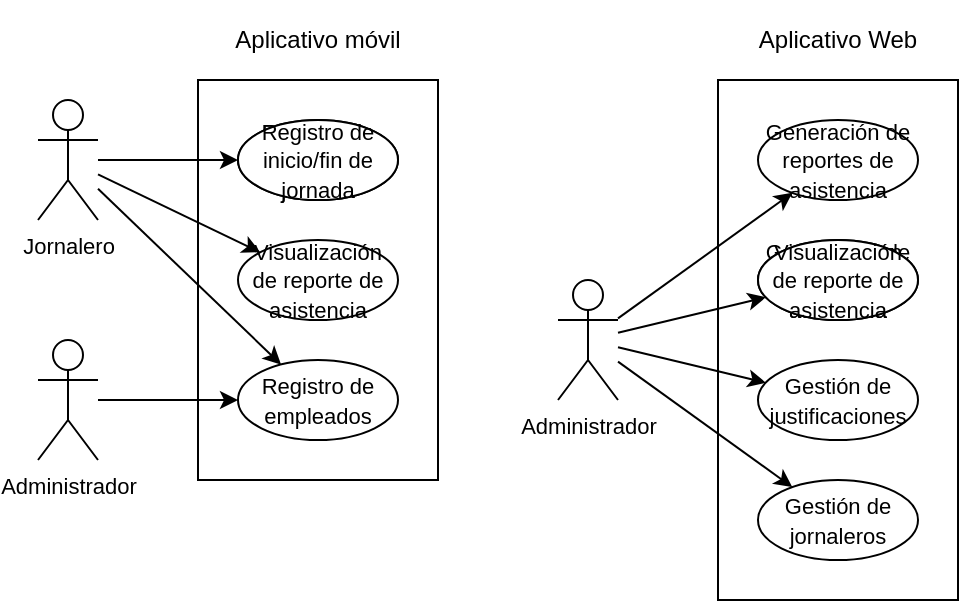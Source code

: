 <mxfile version="17.2.4" type="device" pages="6"><diagram id="WHLjZNbLm4iYx63lj-KD" name="Casos de uso"><mxGraphModel dx="508" dy="468" grid="1" gridSize="10" guides="1" tooltips="1" connect="1" arrows="1" fold="1" page="1" pageScale="1" pageWidth="827" pageHeight="1169" math="0" shadow="0"><root><mxCell id="0"/><mxCell id="1" parent="0"/><mxCell id="opA2BKxNUCR5uBgrpxJ--2" value="" style="rounded=0;whiteSpace=wrap;html=1;" vertex="1" parent="1"><mxGeometry x="120" y="80" width="120" height="200" as="geometry"/></mxCell><mxCell id="opA2BKxNUCR5uBgrpxJ--4" value="&lt;font style=&quot;line-height: 1 ; font-size: 11px&quot;&gt;Registro de inicio y fin de jornada&lt;/font&gt;" style="ellipse;whiteSpace=wrap;html=1;" vertex="1" parent="1"><mxGeometry x="140" y="100" width="80" height="40" as="geometry"/></mxCell><mxCell id="opA2BKxNUCR5uBgrpxJ--5" value="Aplicativo móvil" style="text;html=1;strokeColor=none;fillColor=none;align=center;verticalAlign=middle;whiteSpace=wrap;rounded=0;" vertex="1" parent="1"><mxGeometry x="120" y="40" width="120" height="40" as="geometry"/></mxCell><mxCell id="opA2BKxNUCR5uBgrpxJ--7" value="&lt;font style=&quot;line-height: 1 ; font-size: 11px&quot;&gt;Visualización de reporte de asistencia&lt;/font&gt;" style="ellipse;whiteSpace=wrap;html=1;" vertex="1" parent="1"><mxGeometry x="140" y="160" width="80" height="40" as="geometry"/></mxCell><mxCell id="opA2BKxNUCR5uBgrpxJ--10" style="edgeStyle=none;rounded=0;orthogonalLoop=1;jettySize=auto;html=1;fontSize=11;" edge="1" parent="1" source="opA2BKxNUCR5uBgrpxJ--9" target="opA2BKxNUCR5uBgrpxJ--4"><mxGeometry relative="1" as="geometry"/></mxCell><mxCell id="opA2BKxNUCR5uBgrpxJ--12" style="edgeStyle=none;rounded=0;orthogonalLoop=1;jettySize=auto;html=1;fontSize=11;" edge="1" parent="1" source="opA2BKxNUCR5uBgrpxJ--9" target="opA2BKxNUCR5uBgrpxJ--7"><mxGeometry relative="1" as="geometry"/></mxCell><mxCell id="opA2BKxNUCR5uBgrpxJ--32" style="edgeStyle=none;rounded=0;orthogonalLoop=1;jettySize=auto;html=1;fontSize=11;" edge="1" parent="1" source="opA2BKxNUCR5uBgrpxJ--9" target="opA2BKxNUCR5uBgrpxJ--26"><mxGeometry relative="1" as="geometry"/></mxCell><mxCell id="opA2BKxNUCR5uBgrpxJ--9" value="Jornalero" style="shape=umlActor;verticalLabelPosition=bottom;verticalAlign=top;html=1;outlineConnect=0;fontSize=11;" vertex="1" parent="1"><mxGeometry x="40" y="90" width="30" height="60" as="geometry"/></mxCell><mxCell id="opA2BKxNUCR5uBgrpxJ--13" value="" style="rounded=0;whiteSpace=wrap;html=1;" vertex="1" parent="1"><mxGeometry x="380" y="80" width="120" height="260" as="geometry"/></mxCell><mxCell id="opA2BKxNUCR5uBgrpxJ--22" value="&lt;span style=&quot;font-size: 11px&quot;&gt;Gestión de justificaciones&lt;/span&gt;" style="ellipse;whiteSpace=wrap;html=1;" vertex="1" parent="opA2BKxNUCR5uBgrpxJ--13"><mxGeometry x="20" y="140" width="80" height="40" as="geometry"/></mxCell><mxCell id="opA2BKxNUCR5uBgrpxJ--15" value="Aplicativo Web" style="text;html=1;strokeColor=none;fillColor=none;align=center;verticalAlign=middle;whiteSpace=wrap;rounded=0;" vertex="1" parent="1"><mxGeometry x="380" y="40" width="120" height="40" as="geometry"/></mxCell><mxCell id="opA2BKxNUCR5uBgrpxJ--16" value="&lt;font style=&quot;line-height: 1 ; font-size: 11px&quot;&gt;Generación de reportes de asistencia&lt;/font&gt;" style="ellipse;whiteSpace=wrap;html=1;" vertex="1" parent="1"><mxGeometry x="400" y="160" width="80" height="40" as="geometry"/></mxCell><mxCell id="opA2BKxNUCR5uBgrpxJ--19" style="edgeStyle=none;rounded=0;orthogonalLoop=1;jettySize=auto;html=1;fontSize=11;" edge="1" source="opA2BKxNUCR5uBgrpxJ--21" target="opA2BKxNUCR5uBgrpxJ--16" parent="1"><mxGeometry relative="1" as="geometry"/></mxCell><mxCell id="opA2BKxNUCR5uBgrpxJ--24" style="edgeStyle=none;rounded=0;orthogonalLoop=1;jettySize=auto;html=1;fontSize=11;" edge="1" parent="1" source="opA2BKxNUCR5uBgrpxJ--21" target="opA2BKxNUCR5uBgrpxJ--22"><mxGeometry relative="1" as="geometry"/></mxCell><mxCell id="opA2BKxNUCR5uBgrpxJ--25" style="edgeStyle=none;rounded=0;orthogonalLoop=1;jettySize=auto;html=1;fontSize=11;" edge="1" parent="1" source="opA2BKxNUCR5uBgrpxJ--21" target="opA2BKxNUCR5uBgrpxJ--23"><mxGeometry relative="1" as="geometry"/></mxCell><mxCell id="-C8NBJwE9mqTgDfZS2Ve-1" style="edgeStyle=none;rounded=0;orthogonalLoop=1;jettySize=auto;html=1;fontSize=11;" edge="1" parent="1" source="opA2BKxNUCR5uBgrpxJ--21" target="F_LQkum5hvmCMlTkG4Ts-8"><mxGeometry relative="1" as="geometry"><mxPoint x="360" y="140" as="targetPoint"/></mxGeometry></mxCell><mxCell id="opA2BKxNUCR5uBgrpxJ--21" value="Administrador" style="shape=umlActor;verticalLabelPosition=bottom;verticalAlign=top;html=1;outlineConnect=0;fontSize=11;" vertex="1" parent="1"><mxGeometry x="300" y="180" width="30" height="60" as="geometry"/></mxCell><mxCell id="opA2BKxNUCR5uBgrpxJ--23" value="&lt;font style=&quot;line-height: 1 ; font-size: 11px&quot;&gt;Gestión de jornaleros&lt;/font&gt;" style="ellipse;whiteSpace=wrap;html=1;" vertex="1" parent="1"><mxGeometry x="400" y="280" width="80" height="40" as="geometry"/></mxCell><mxCell id="opA2BKxNUCR5uBgrpxJ--26" value="&lt;font style=&quot;line-height: 1 ; font-size: 11px&quot;&gt;Registro de empleados&lt;/font&gt;" style="ellipse;whiteSpace=wrap;html=1;" vertex="1" parent="1"><mxGeometry x="140" y="220" width="80" height="40" as="geometry"/></mxCell><mxCell id="opA2BKxNUCR5uBgrpxJ--31" style="edgeStyle=none;rounded=0;orthogonalLoop=1;jettySize=auto;html=1;fontSize=11;" edge="1" parent="1" source="opA2BKxNUCR5uBgrpxJ--30" target="opA2BKxNUCR5uBgrpxJ--26"><mxGeometry relative="1" as="geometry"/></mxCell><mxCell id="opA2BKxNUCR5uBgrpxJ--30" value="Administrador" style="shape=umlActor;verticalLabelPosition=bottom;verticalAlign=top;html=1;outlineConnect=0;fontSize=11;" vertex="1" parent="1"><mxGeometry x="40" y="210" width="30" height="60" as="geometry"/></mxCell><mxCell id="F_LQkum5hvmCMlTkG4Ts-5" value="&lt;font style=&quot;line-height: 1 ; font-size: 11px&quot;&gt;Registro de inicio/fin de jornada&lt;/font&gt;" style="ellipse;whiteSpace=wrap;html=1;" vertex="1" parent="1"><mxGeometry x="140" y="100" width="80" height="40" as="geometry"/></mxCell><mxCell id="F_LQkum5hvmCMlTkG4Ts-8" value="&lt;font style=&quot;line-height: 1 ; font-size: 11px&quot;&gt;Generación de reportes de asistencia&lt;/font&gt;" style="ellipse;whiteSpace=wrap;html=1;" vertex="1" parent="1"><mxGeometry x="400" y="100" width="80" height="40" as="geometry"/></mxCell><mxCell id="F_LQkum5hvmCMlTkG4Ts-9" value="&lt;font style=&quot;line-height: 1 ; font-size: 11px&quot;&gt;Visualización de reporte de asistencia&lt;/font&gt;" style="ellipse;whiteSpace=wrap;html=1;" vertex="1" parent="1"><mxGeometry x="400" y="160" width="80" height="40" as="geometry"/></mxCell></root></mxGraphModel></diagram><diagram id="DPN47W2CpMUBhZFiWrRp" name="DFD Nivel 0"><mxGraphModel dx="363" dy="387" grid="1" gridSize="10" guides="1" tooltips="1" connect="1" arrows="1" fold="1" page="1" pageScale="1" pageWidth="827" pageHeight="1169" math="0" shadow="0"><root><mxCell id="0"/><mxCell id="1" parent="0"/><mxCell id="k6AOkCOKHC43vCUZdvNo-2" value="Visualización reporte asistencia" style="edgeStyle=none;rounded=0;orthogonalLoop=1;jettySize=auto;html=1;exitX=1;exitY=1;exitDx=0;exitDy=0;entryX=0.046;entryY=0.987;entryDx=0;entryDy=0;entryPerimeter=0;fontSize=11;startArrow=none;startFill=0;endArrow=classic;endFill=1;" edge="1" parent="1" source="Q0nlISiyaVazA7apES3B-2" target="Q0nlISiyaVazA7apES3B-7"><mxGeometry x="-0.077" y="-11" relative="1" as="geometry"><mxPoint as="offset"/></mxGeometry></mxCell><mxCell id="Q0nlISiyaVazA7apES3B-2" value="Sistema de control de asistencia" style="ellipse;whiteSpace=wrap;html=1;aspect=fixed;fontSize=11;" vertex="1" parent="1"><mxGeometry x="300" y="170" width="80" height="80" as="geometry"/></mxCell><mxCell id="Q0nlISiyaVazA7apES3B-8" value="- Registro empleado&lt;br&gt;- Registro inicio/fin jornada" style="edgeStyle=none;rounded=0;orthogonalLoop=1;jettySize=auto;html=1;exitX=1;exitY=0;exitDx=0;exitDy=0;entryX=0;entryY=0;entryDx=0;entryDy=0;fontSize=11;startArrow=none;startFill=0;endArrow=classic;endFill=1;" edge="1" parent="1" source="Q0nlISiyaVazA7apES3B-6" target="Q0nlISiyaVazA7apES3B-2"><mxGeometry x="-0.093" y="21" relative="1" as="geometry"><mxPoint as="offset"/></mxGeometry></mxCell><mxCell id="c5SZCVQytjzo-BHOWkZQ-1" value="&lt;span&gt;Visualización reporte asistencia&lt;/span&gt;" style="edgeStyle=none;rounded=0;orthogonalLoop=1;jettySize=auto;html=1;exitX=0;exitY=1;exitDx=0;exitDy=0;entryX=1;entryY=1;entryDx=0;entryDy=0;fontSize=11;startArrow=none;startFill=0;endArrow=classic;endFill=1;" edge="1" parent="1" source="Q0nlISiyaVazA7apES3B-2" target="Q0nlISiyaVazA7apES3B-6"><mxGeometry x="-0.047" y="11" relative="1" as="geometry"><mxPoint as="offset"/></mxGeometry></mxCell><mxCell id="Q0nlISiyaVazA7apES3B-6" value="Jornalero" style="rounded=1;whiteSpace=wrap;html=1;fontSize=11;" vertex="1" parent="1"><mxGeometry x="20" y="180" width="120" height="60" as="geometry"/></mxCell><mxCell id="k6AOkCOKHC43vCUZdvNo-1" value="- Regiistri de jornalero&lt;br&gt;- Gestión de jornaleros&lt;br&gt;- Gestión de justificaciones" style="edgeStyle=none;rounded=0;orthogonalLoop=1;jettySize=auto;html=1;exitX=0;exitY=0;exitDx=0;exitDy=0;entryX=1;entryY=0;entryDx=0;entryDy=0;fontSize=11;startArrow=none;startFill=0;endArrow=classic;endFill=1;" edge="1" parent="1" source="Q0nlISiyaVazA7apES3B-7" target="Q0nlISiyaVazA7apES3B-2"><mxGeometry x="-0.071" y="-21" relative="1" as="geometry"><mxPoint as="offset"/></mxGeometry></mxCell><mxCell id="Q0nlISiyaVazA7apES3B-7" value="Agricultor" style="rounded=1;whiteSpace=wrap;html=1;fontSize=11;" vertex="1" parent="1"><mxGeometry x="540" y="180" width="120" height="60" as="geometry"/></mxCell></root></mxGraphModel></diagram><diagram id="xMPwQNFFvmvZfmO3JOD3" name="DFD Nivel 1"><mxGraphModel dx="438" dy="468" grid="1" gridSize="10" guides="1" tooltips="1" connect="1" arrows="1" fold="1" page="1" pageScale="1" pageWidth="827" pageHeight="1169" math="0" shadow="0"><root><mxCell id="0"/><mxCell id="1" parent="0"/><mxCell id="HUyIibVQUll3Elc76Zl6-1" value="&lt;font style=&quot;line-height: 1 ; font-size: 11px&quot;&gt;Gestión de justificaciones&lt;/font&gt;" style="ellipse;whiteSpace=wrap;html=1;" vertex="1" parent="1"><mxGeometry x="630" y="320" width="80" height="40" as="geometry"/></mxCell><mxCell id="8bBGzlcFSC6BlDnShLa4-9" value="- Registros&lt;br&gt;- Cambios en&amp;nbsp;datos" style="edgeStyle=none;rounded=0;orthogonalLoop=1;jettySize=auto;html=1;fontSize=11;startArrow=classic;startFill=1;" edge="1" parent="1" source="HUyIibVQUll3Elc76Zl6-2" target="8bBGzlcFSC6BlDnShLa4-20"><mxGeometry relative="1" as="geometry"/></mxCell><mxCell id="8bBGzlcFSC6BlDnShLa4-11" value="- Jornalero&lt;br&gt;- Inicio de jornada&lt;br&gt;- Fin de jornada" style="edgeStyle=none;rounded=0;orthogonalLoop=1;jettySize=auto;html=1;fontSize=11;" edge="1" parent="1" source="HUyIibVQUll3Elc76Zl6-1" target="8bBGzlcFSC6BlDnShLa4-17"><mxGeometry relative="1" as="geometry"/></mxCell><mxCell id="HUyIibVQUll3Elc76Zl6-2" value="&lt;font style=&quot;line-height: 1 ; font-size: 11px&quot;&gt;Gestión de los jornaleros&lt;/font&gt;" style="ellipse;whiteSpace=wrap;html=1;" vertex="1" parent="1"><mxGeometry x="145" y="347" width="80" height="40" as="geometry"/></mxCell><mxCell id="8bBGzlcFSC6BlDnShLa4-8" value="- Reporte general&lt;br&gt;- Reporte de jornalero" style="edgeStyle=none;rounded=0;orthogonalLoop=1;jettySize=auto;html=1;fontSize=11;" edge="1" parent="1" source="HUyIibVQUll3Elc76Zl6-4" target="HUyIibVQUll3Elc76Zl6-11"><mxGeometry relative="1" as="geometry"/></mxCell><mxCell id="Fpp_nje6dUxYa97VI9MI-2" value="Reporte de&lt;br&gt;jornalero" style="edgeStyle=none;rounded=0;orthogonalLoop=1;jettySize=auto;html=1;fontSize=11;startArrow=none;startFill=0;endArrow=classic;endFill=1;" edge="1" parent="1" source="HUyIibVQUll3Elc76Zl6-4" target="HUyIibVQUll3Elc76Zl6-10"><mxGeometry relative="1" as="geometry"><mxPoint x="520.0" y="380" as="targetPoint"/></mxGeometry></mxCell><mxCell id="HUyIibVQUll3Elc76Zl6-4" value="&lt;font style=&quot;line-height: 1 ; font-size: 11px&quot;&gt;Visualización de reporte de asistencia&lt;/font&gt;" style="ellipse;whiteSpace=wrap;html=1;" vertex="1" parent="1"><mxGeometry x="400" y="260" width="80" height="40" as="geometry"/></mxCell><mxCell id="8bBGzlcFSC6BlDnShLa4-3" value="Fecha y hora" style="edgeStyle=none;rounded=0;orthogonalLoop=1;jettySize=auto;html=1;fontSize=11;" edge="1" parent="1" source="HUyIibVQUll3Elc76Zl6-6" target="8bBGzlcFSC6BlDnShLa4-17"><mxGeometry relative="1" as="geometry"/></mxCell><mxCell id="HUyIibVQUll3Elc76Zl6-6" value="&lt;font style=&quot;line-height: 1 ; font-size: 11px&quot;&gt;Registro de inicio/fin de jornada&lt;/font&gt;" style="ellipse;whiteSpace=wrap;html=1;" vertex="1" parent="1"><mxGeometry x="530" y="110" width="80" height="40" as="geometry"/></mxCell><mxCell id="8bBGzlcFSC6BlDnShLa4-4" value="Reporte" style="edgeStyle=none;rounded=0;orthogonalLoop=1;jettySize=auto;html=1;fontSize=11;" edge="1" parent="1" source="HUyIibVQUll3Elc76Zl6-8" target="HUyIibVQUll3Elc76Zl6-4"><mxGeometry relative="1" as="geometry"/></mxCell><mxCell id="HUyIibVQUll3Elc76Zl6-8" value="&lt;font style=&quot;line-height: 1 ; font-size: 11px&quot;&gt;Generación de reportes de asistencia&lt;/font&gt;" style="ellipse;whiteSpace=wrap;html=1;" vertex="1" parent="1"><mxGeometry x="540" y="260" width="80" height="40" as="geometry"/></mxCell><mxCell id="8bBGzlcFSC6BlDnShLa4-5" value="Token de&lt;br&gt;código QR" style="edgeStyle=none;rounded=0;orthogonalLoop=1;jettySize=auto;html=1;fontSize=11;" edge="1" parent="1" source="HUyIibVQUll3Elc76Zl6-10" target="HUyIibVQUll3Elc76Zl6-6"><mxGeometry relative="1" as="geometry"/></mxCell><mxCell id="aQwp8yNbwdjPaTWDiWYZ-2" value="Token de &lt;br&gt;dispositivo" style="edgeStyle=none;rounded=0;orthogonalLoop=1;jettySize=auto;html=1;fontSize=11;startArrow=none;startFill=0;endArrow=classic;endFill=1;" edge="1" parent="1" source="HUyIibVQUll3Elc76Zl6-10" target="aQwp8yNbwdjPaTWDiWYZ-1"><mxGeometry relative="1" as="geometry"/></mxCell><mxCell id="HUyIibVQUll3Elc76Zl6-10" value="Jornalero" style="rounded=1;whiteSpace=wrap;html=1;fontSize=11;" vertex="1" parent="1"><mxGeometry x="330" y="110" width="100" height="40" as="geometry"/></mxCell><mxCell id="8bBGzlcFSC6BlDnShLa4-1" value="Formulario" style="edgeStyle=none;rounded=0;orthogonalLoop=1;jettySize=auto;html=1;fontSize=11;" edge="1" parent="1" source="HUyIibVQUll3Elc76Zl6-11" target="HUyIibVQUll3Elc76Zl6-2"><mxGeometry relative="1" as="geometry"/></mxCell><mxCell id="8bBGzlcFSC6BlDnShLa4-10" value="- Jornalero&lt;br&gt;- Inicio de jornada&lt;br&gt;- Fin de jornada" style="edgeStyle=none;rounded=0;orthogonalLoop=1;jettySize=auto;html=1;fontSize=11;" edge="1" parent="1" source="HUyIibVQUll3Elc76Zl6-11" target="HUyIibVQUll3Elc76Zl6-1"><mxGeometry relative="1" as="geometry"/></mxCell><mxCell id="HUyIibVQUll3Elc76Zl6-11" value="Administrador" style="rounded=1;whiteSpace=wrap;html=1;fontSize=11;" vertex="1" parent="1"><mxGeometry x="330" y="390" width="100" height="50" as="geometry"/></mxCell><mxCell id="Fpp_nje6dUxYa97VI9MI-1" style="edgeStyle=none;rounded=0;orthogonalLoop=1;jettySize=auto;html=1;fontSize=11;startArrow=none;startFill=0;endArrow=classic;endFill=1;" edge="1" parent="1" source="8bBGzlcFSC6BlDnShLa4-17" target="HUyIibVQUll3Elc76Zl6-1"><mxGeometry relative="1" as="geometry"/></mxCell><mxCell id="8bBGzlcFSC6BlDnShLa4-19" value="Registros" style="edgeStyle=none;rounded=0;orthogonalLoop=1;jettySize=auto;html=1;fontSize=11;" edge="1" parent="1" source="8bBGzlcFSC6BlDnShLa4-17" target="HUyIibVQUll3Elc76Zl6-8"><mxGeometry x="0.632" y="-19" relative="1" as="geometry"><mxPoint as="offset"/></mxGeometry></mxCell><mxCell id="8bBGzlcFSC6BlDnShLa4-17" value="&lt;span style=&quot;white-space: pre&quot;&gt;&#9;&lt;/span&gt;&amp;nbsp;Asistencia" style="html=1;dashed=0;whitespace=wrap;shape=mxgraph.dfd.dataStoreID;align=left;spacingLeft=3;points=[[0,0],[0.5,0],[1,0],[0,0.5],[1,0.5],[0,1],[0.5,1],[1,1]];fontSize=11;" vertex="1" parent="1"><mxGeometry x="625" y="200" width="90" height="20" as="geometry"/></mxCell><mxCell id="8bBGzlcFSC6BlDnShLa4-20" value="&lt;span style=&quot;white-space: pre&quot;&gt;&#9;&lt;/span&gt;&amp;nbsp;Jornalero" style="html=1;dashed=0;whitespace=wrap;shape=mxgraph.dfd.dataStoreID;align=left;spacingLeft=3;points=[[0,0],[0.5,0],[1,0],[0,0.5],[1,0.5],[0,1],[0.5,1],[1,1]];fontSize=11;" vertex="1" parent="1"><mxGeometry x="140" y="173" width="90" height="20" as="geometry"/></mxCell><mxCell id="aQwp8yNbwdjPaTWDiWYZ-3" value="- Cédula&lt;br&gt;- Nombre" style="edgeStyle=none;rounded=0;orthogonalLoop=1;jettySize=auto;html=1;fontSize=11;startArrow=none;startFill=0;endArrow=classic;endFill=1;align=center;" edge="1" parent="1" source="aQwp8yNbwdjPaTWDiWYZ-1" target="8bBGzlcFSC6BlDnShLa4-20"><mxGeometry x="0.003" y="-1" relative="1" as="geometry"><mxPoint as="offset"/></mxGeometry></mxCell><mxCell id="aQwp8yNbwdjPaTWDiWYZ-4" value="&lt;div style=&quot;&quot;&gt;&lt;/div&gt;&lt;div style=&quot;&quot;&gt;- Cédula&lt;/div&gt;&lt;div style=&quot;&quot;&gt;- Nombre&lt;/div&gt;" style="edgeStyle=none;rounded=0;orthogonalLoop=1;jettySize=auto;html=1;fontSize=11;startArrow=none;startFill=0;endArrow=classic;endFill=1;align=center;" edge="1" parent="1" source="HUyIibVQUll3Elc76Zl6-11" target="aQwp8yNbwdjPaTWDiWYZ-1"><mxGeometry x="0.066" y="7" relative="1" as="geometry"><mxPoint as="offset"/></mxGeometry></mxCell><mxCell id="aQwp8yNbwdjPaTWDiWYZ-1" value="&lt;font style=&quot;line-height: 1 ; font-size: 11px&quot;&gt;Registro de jornalero&lt;/font&gt;" style="ellipse;whiteSpace=wrap;html=1;" vertex="1" parent="1"><mxGeometry x="260" y="260" width="80" height="40" as="geometry"/></mxCell></root></mxGraphModel></diagram><diagram id="uAK7jYJQVFvn_FbUAv5A" name="ERD"><mxGraphModel dx="526" dy="561" grid="1" gridSize="10" guides="1" tooltips="1" connect="1" arrows="1" fold="1" page="1" pageScale="1" pageWidth="827" pageHeight="1169" math="0" shadow="0"><root><mxCell id="0"/><mxCell id="1" parent="0"/><mxCell id="keY-XyWQhOyn3NzyZn6j-1" value="Jornalero" style="swimlane;fontStyle=0;childLayout=stackLayout;horizontal=1;startSize=20;horizontalStack=0;resizeParent=1;resizeParentMax=0;resizeLast=0;collapsible=1;marginBottom=0;fontSize=11;" vertex="1" parent="1"><mxGeometry x="120" y="80" width="80" height="80" as="geometry"/></mxCell><mxCell id="keY-XyWQhOyn3NzyZn6j-2" value="id" style="text;strokeColor=none;fillColor=none;align=left;verticalAlign=middle;spacingLeft=4;spacingRight=4;overflow=hidden;points=[[0,0.5],[1,0.5]];portConstraint=eastwest;rotatable=0;fontSize=11;" vertex="1" parent="keY-XyWQhOyn3NzyZn6j-1"><mxGeometry y="20" width="80" height="20" as="geometry"/></mxCell><mxCell id="keY-XyWQhOyn3NzyZn6j-3" value="nombre" style="text;strokeColor=none;fillColor=none;align=left;verticalAlign=middle;spacingLeft=4;spacingRight=4;overflow=hidden;points=[[0,0.5],[1,0.5]];portConstraint=eastwest;rotatable=0;fontSize=11;" vertex="1" parent="keY-XyWQhOyn3NzyZn6j-1"><mxGeometry y="40" width="80" height="20" as="geometry"/></mxCell><mxCell id="keY-XyWQhOyn3NzyZn6j-4" value="token_celular" style="text;strokeColor=none;fillColor=none;align=left;verticalAlign=middle;spacingLeft=4;spacingRight=4;overflow=hidden;points=[[0,0.5],[1,0.5]];portConstraint=eastwest;rotatable=0;fontSize=11;" vertex="1" parent="keY-XyWQhOyn3NzyZn6j-1"><mxGeometry y="60" width="80" height="20" as="geometry"/></mxCell><mxCell id="ilUUixbzKZg2KN8N4Utl-1" value="Asistencia" style="swimlane;fontStyle=0;childLayout=stackLayout;horizontal=1;startSize=20;horizontalStack=0;resizeParent=1;resizeParentMax=0;resizeLast=0;collapsible=1;marginBottom=0;fontSize=11;" vertex="1" parent="1"><mxGeometry x="240" y="80" width="80" height="120" as="geometry"/></mxCell><mxCell id="ilUUixbzKZg2KN8N4Utl-2" value="id" style="text;strokeColor=none;fillColor=none;align=left;verticalAlign=middle;spacingLeft=4;spacingRight=4;overflow=hidden;points=[[0,0.5],[1,0.5]];portConstraint=eastwest;rotatable=0;fontSize=11;" vertex="1" parent="ilUUixbzKZg2KN8N4Utl-1"><mxGeometry y="20" width="80" height="20" as="geometry"/></mxCell><mxCell id="ilUUixbzKZg2KN8N4Utl-3" value="empleado_id" style="text;strokeColor=none;fillColor=none;align=left;verticalAlign=middle;spacingLeft=4;spacingRight=4;overflow=hidden;points=[[0,0.5],[1,0.5]];portConstraint=eastwest;rotatable=0;fontSize=11;" vertex="1" parent="ilUUixbzKZg2KN8N4Utl-1"><mxGeometry y="40" width="80" height="20" as="geometry"/></mxCell><mxCell id="ilUUixbzKZg2KN8N4Utl-4" value="codigo_qr_id" style="text;strokeColor=none;fillColor=none;align=left;verticalAlign=middle;spacingLeft=4;spacingRight=4;overflow=hidden;points=[[0,0.5],[1,0.5]];portConstraint=eastwest;rotatable=0;fontSize=11;" vertex="1" parent="ilUUixbzKZg2KN8N4Utl-1"><mxGeometry y="60" width="80" height="20" as="geometry"/></mxCell><mxCell id="ilUUixbzKZg2KN8N4Utl-5" value="fecha_hora" style="text;strokeColor=none;fillColor=none;align=left;verticalAlign=middle;spacingLeft=4;spacingRight=4;overflow=hidden;points=[[0,0.5],[1,0.5]];portConstraint=eastwest;rotatable=0;fontSize=11;" vertex="1" parent="ilUUixbzKZg2KN8N4Utl-1"><mxGeometry y="80" width="80" height="20" as="geometry"/></mxCell><mxCell id="ilUUixbzKZg2KN8N4Utl-13" value="observacion" style="text;strokeColor=none;fillColor=none;align=left;verticalAlign=middle;spacingLeft=4;spacingRight=4;overflow=hidden;points=[[0,0.5],[1,0.5]];portConstraint=eastwest;rotatable=0;fontSize=11;" vertex="1" parent="ilUUixbzKZg2KN8N4Utl-1"><mxGeometry y="100" width="80" height="20" as="geometry"/></mxCell><mxCell id="ilUUixbzKZg2KN8N4Utl-6" value="codigo_qr" style="swimlane;fontStyle=0;childLayout=stackLayout;horizontal=1;startSize=20;horizontalStack=0;resizeParent=1;resizeParentMax=0;resizeLast=0;collapsible=1;marginBottom=0;fontSize=11;" vertex="1" parent="1"><mxGeometry x="360" y="80" width="80" height="80" as="geometry"/></mxCell><mxCell id="ilUUixbzKZg2KN8N4Utl-7" value="id" style="text;strokeColor=none;fillColor=none;align=left;verticalAlign=middle;spacingLeft=4;spacingRight=4;overflow=hidden;points=[[0,0.5],[1,0.5]];portConstraint=eastwest;rotatable=0;fontSize=11;" vertex="1" parent="ilUUixbzKZg2KN8N4Utl-6"><mxGeometry y="20" width="80" height="20" as="geometry"/></mxCell><mxCell id="ilUUixbzKZg2KN8N4Utl-9" value="token" style="text;strokeColor=none;fillColor=none;align=left;verticalAlign=middle;spacingLeft=4;spacingRight=4;overflow=hidden;points=[[0,0.5],[1,0.5]];portConstraint=eastwest;rotatable=0;fontSize=11;" vertex="1" parent="ilUUixbzKZg2KN8N4Utl-6"><mxGeometry y="40" width="80" height="20" as="geometry"/></mxCell><mxCell id="ilUUixbzKZg2KN8N4Utl-10" value="fecha_hora" style="text;strokeColor=none;fillColor=none;align=left;verticalAlign=middle;spacingLeft=4;spacingRight=4;overflow=hidden;points=[[0,0.5],[1,0.5]];portConstraint=eastwest;rotatable=0;fontSize=11;" vertex="1" parent="ilUUixbzKZg2KN8N4Utl-6"><mxGeometry y="60" width="80" height="20" as="geometry"/></mxCell><mxCell id="ilUUixbzKZg2KN8N4Utl-11" style="rounded=0;orthogonalLoop=1;jettySize=auto;html=1;entryX=1;entryY=0.5;entryDx=0;entryDy=0;fontSize=11;startArrow=none;startFill=0;endArrow=classic;endFill=1;exitX=0;exitY=0.5;exitDx=0;exitDy=0;edgeStyle=orthogonalEdgeStyle;" edge="1" parent="1" source="ilUUixbzKZg2KN8N4Utl-7" target="ilUUixbzKZg2KN8N4Utl-4"><mxGeometry relative="1" as="geometry"/></mxCell><mxCell id="ilUUixbzKZg2KN8N4Utl-12" style="edgeStyle=orthogonalEdgeStyle;rounded=0;orthogonalLoop=1;jettySize=auto;html=1;exitX=1;exitY=0.5;exitDx=0;exitDy=0;entryX=0;entryY=0.5;entryDx=0;entryDy=0;fontSize=11;startArrow=none;startFill=0;endArrow=classic;endFill=1;" edge="1" parent="1" source="keY-XyWQhOyn3NzyZn6j-2" target="ilUUixbzKZg2KN8N4Utl-3"><mxGeometry relative="1" as="geometry"/></mxCell></root></mxGraphModel></diagram><diagram id="kaxqd-1-ln_2kSepxMdV" name="Componentes"><mxGraphModel dx="526" dy="561" grid="1" gridSize="10" guides="1" tooltips="1" connect="1" arrows="1" fold="1" page="1" pageScale="1" pageWidth="1169" pageHeight="827" math="0" shadow="0"><root><mxCell id="0"/><mxCell id="1" parent="0"/><mxCell id="9Ltizz7yX05IULUlpUK9-3" value="ControlAsistenciaFincaLolita" style="html=1;dropTarget=0;fontSize=11;align=center;verticalAlign=top;" vertex="1" parent="1"><mxGeometry x="50" y="40" width="520" height="280" as="geometry"/></mxCell><mxCell id="9Ltizz7yX05IULUlpUK9-4" value="" style="shape=module;jettyWidth=8;jettyHeight=4;fontSize=11;" vertex="1" parent="9Ltizz7yX05IULUlpUK9-3"><mxGeometry x="1" width="20" height="20" relative="1" as="geometry"><mxPoint x="-25" y="5" as="offset"/></mxGeometry></mxCell><mxCell id="9Ltizz7yX05IULUlpUK9-23" value="AdminWeb" style="html=1;dropTarget=0;fontSize=11;align=left;verticalAlign=top;" vertex="1" parent="1"><mxGeometry x="420" y="80" width="140" height="230" as="geometry"/></mxCell><mxCell id="9Ltizz7yX05IULUlpUK9-24" value="" style="shape=module;jettyWidth=8;jettyHeight=4;fontSize=11;" vertex="1" parent="9Ltizz7yX05IULUlpUK9-23"><mxGeometry x="1" width="20" height="20" relative="1" as="geometry"><mxPoint x="-25" y="5" as="offset"/></mxGeometry></mxCell><mxCell id="9Ltizz7yX05IULUlpUK9-5" value="ClienteMovil" style="html=1;dropTarget=0;fontSize=11;align=left;verticalAlign=top;" vertex="1" parent="1"><mxGeometry x="60" y="80" width="140" height="230" as="geometry"/></mxCell><mxCell id="9Ltizz7yX05IULUlpUK9-6" value="" style="shape=module;jettyWidth=8;jettyHeight=4;fontSize=11;" vertex="1" parent="9Ltizz7yX05IULUlpUK9-5"><mxGeometry x="1" width="20" height="20" relative="1" as="geometry"><mxPoint x="-25" y="5" as="offset"/></mxGeometry></mxCell><mxCell id="9Ltizz7yX05IULUlpUK9-7" value="VisorInforme" style="html=1;dropTarget=0;fontSize=11;align=left;verticalAlign=top;" vertex="1" parent="1"><mxGeometry x="70" y="160" width="120" height="40" as="geometry"/></mxCell><mxCell id="9Ltizz7yX05IULUlpUK9-8" value="" style="shape=module;jettyWidth=8;jettyHeight=4;fontSize=11;" vertex="1" parent="9Ltizz7yX05IULUlpUK9-7"><mxGeometry x="1" width="20" height="20" relative="1" as="geometry"><mxPoint x="-25" y="5" as="offset"/></mxGeometry></mxCell><mxCell id="9Ltizz7yX05IULUlpUK9-1" value="EscaneoCodigosQr" style="html=1;dropTarget=0;fontSize=11;align=left;verticalAlign=top;" vertex="1" parent="1"><mxGeometry x="70" y="110" width="120" height="40" as="geometry"/></mxCell><mxCell id="9Ltizz7yX05IULUlpUK9-2" value="" style="shape=module;jettyWidth=8;jettyHeight=4;fontSize=11;" vertex="1" parent="9Ltizz7yX05IULUlpUK9-1"><mxGeometry x="1" width="20" height="20" relative="1" as="geometry"><mxPoint x="-25" y="5" as="offset"/></mxGeometry></mxCell><mxCell id="9Ltizz7yX05IULUlpUK9-9" value="ApiMovil" style="html=1;dropTarget=0;fontSize=11;align=left;verticalAlign=top;" vertex="1" parent="1"><mxGeometry x="70" y="260" width="120" height="40" as="geometry"/></mxCell><mxCell id="9Ltizz7yX05IULUlpUK9-10" value="" style="shape=module;jettyWidth=8;jettyHeight=4;fontSize=11;" vertex="1" parent="9Ltizz7yX05IULUlpUK9-9"><mxGeometry x="1" width="20" height="20" relative="1" as="geometry"><mxPoint x="-25" y="5" as="offset"/></mxGeometry></mxCell><mxCell id="9Ltizz7yX05IULUlpUK9-11" value="Servidor" style="html=1;dropTarget=0;fontSize=11;align=left;verticalAlign=top;" vertex="1" parent="1"><mxGeometry x="240" y="80" width="140" height="230" as="geometry"/></mxCell><mxCell id="9Ltizz7yX05IULUlpUK9-12" value="" style="shape=module;jettyWidth=8;jettyHeight=4;fontSize=11;" vertex="1" parent="9Ltizz7yX05IULUlpUK9-11"><mxGeometry x="1" width="20" height="20" relative="1" as="geometry"><mxPoint x="-25" y="5" as="offset"/></mxGeometry></mxCell><mxCell id="9Ltizz7yX05IULUlpUK9-33" style="edgeStyle=orthogonalEdgeStyle;rounded=0;orthogonalLoop=1;jettySize=auto;html=1;exitX=1;exitY=0.5;exitDx=0;exitDy=0;entryX=0;entryY=0.5;entryDx=0;entryDy=0;fontSize=11;startArrow=none;startFill=0;endArrow=classic;endFill=1;" edge="1" parent="1" source="9Ltizz7yX05IULUlpUK9-9" target="9Ltizz7yX05IULUlpUK9-15"><mxGeometry relative="1" as="geometry"/></mxCell><mxCell id="9Ltizz7yX05IULUlpUK9-34" style="edgeStyle=orthogonalEdgeStyle;rounded=0;orthogonalLoop=1;jettySize=auto;html=1;exitX=0;exitY=0.5;exitDx=0;exitDy=0;entryX=1;entryY=0.5;entryDx=0;entryDy=0;fontSize=11;startArrow=none;startFill=0;endArrow=classic;endFill=1;" edge="1" parent="1" source="9Ltizz7yX05IULUlpUK9-15" target="9Ltizz7yX05IULUlpUK9-9"><mxGeometry relative="1" as="geometry"/></mxCell><mxCell id="9Ltizz7yX05IULUlpUK9-15" value="Api" style="html=1;dropTarget=0;fontSize=11;align=left;verticalAlign=top;" vertex="1" parent="1"><mxGeometry x="250" y="260" width="120" height="40" as="geometry"/></mxCell><mxCell id="9Ltizz7yX05IULUlpUK9-16" value="" style="shape=module;jettyWidth=8;jettyHeight=4;fontSize=11;" vertex="1" parent="9Ltizz7yX05IULUlpUK9-15"><mxGeometry x="1" width="20" height="20" relative="1" as="geometry"><mxPoint x="-25" y="5" as="offset"/></mxGeometry></mxCell><mxCell id="9Ltizz7yX05IULUlpUK9-35" style="edgeStyle=orthogonalEdgeStyle;rounded=0;orthogonalLoop=1;jettySize=auto;html=1;exitX=1;exitY=0.5;exitDx=0;exitDy=0;entryX=0;entryY=0.5;entryDx=0;entryDy=0;fontSize=11;startArrow=none;startFill=0;endArrow=classic;endFill=1;" edge="1" parent="1" source="9Ltizz7yX05IULUlpUK9-15" target="9Ltizz7yX05IULUlpUK9-25"><mxGeometry relative="1" as="geometry"/></mxCell><mxCell id="9Ltizz7yX05IULUlpUK9-17" value="GeneradorCodigosQr" style="html=1;dropTarget=0;fontSize=11;align=left;verticalAlign=top;" vertex="1" parent="1"><mxGeometry x="250" y="210" width="120" height="40" as="geometry"/></mxCell><mxCell id="9Ltizz7yX05IULUlpUK9-18" value="" style="shape=module;jettyWidth=8;jettyHeight=4;fontSize=11;" vertex="1" parent="9Ltizz7yX05IULUlpUK9-17"><mxGeometry x="1" width="20" height="20" relative="1" as="geometry"><mxPoint x="-25" y="5" as="offset"/></mxGeometry></mxCell><mxCell id="9Ltizz7yX05IULUlpUK9-19" value="GeneradorInformes" style="html=1;dropTarget=0;fontSize=11;align=left;verticalAlign=top;" vertex="1" parent="1"><mxGeometry x="250" y="160" width="120" height="40" as="geometry"/></mxCell><mxCell id="9Ltizz7yX05IULUlpUK9-20" value="" style="shape=module;jettyWidth=8;jettyHeight=4;fontSize=11;" vertex="1" parent="9Ltizz7yX05IULUlpUK9-19"><mxGeometry x="1" width="20" height="20" relative="1" as="geometry"><mxPoint x="-25" y="5" as="offset"/></mxGeometry></mxCell><mxCell id="9Ltizz7yX05IULUlpUK9-21" value="MySql" style="html=1;dropTarget=0;fontSize=11;align=left;verticalAlign=top;" vertex="1" parent="1"><mxGeometry x="250" y="110" width="120" height="40" as="geometry"/></mxCell><mxCell id="9Ltizz7yX05IULUlpUK9-22" value="" style="shape=module;jettyWidth=8;jettyHeight=4;fontSize=11;" vertex="1" parent="9Ltizz7yX05IULUlpUK9-21"><mxGeometry x="1" width="20" height="20" relative="1" as="geometry"><mxPoint x="-25" y="5" as="offset"/></mxGeometry></mxCell><mxCell id="9Ltizz7yX05IULUlpUK9-36" style="edgeStyle=orthogonalEdgeStyle;rounded=0;orthogonalLoop=1;jettySize=auto;html=1;exitX=0;exitY=0.5;exitDx=0;exitDy=0;fontSize=11;startArrow=none;startFill=0;endArrow=classic;endFill=1;" edge="1" parent="1" source="9Ltizz7yX05IULUlpUK9-25"><mxGeometry relative="1" as="geometry"><mxPoint x="370" y="280" as="targetPoint"/></mxGeometry></mxCell><mxCell id="9Ltizz7yX05IULUlpUK9-25" value="ApiWeb" style="html=1;dropTarget=0;fontSize=11;align=left;verticalAlign=top;" vertex="1" parent="1"><mxGeometry x="430" y="260" width="120" height="40" as="geometry"/></mxCell><mxCell id="9Ltizz7yX05IULUlpUK9-26" value="" style="shape=module;jettyWidth=8;jettyHeight=4;fontSize=11;" vertex="1" parent="9Ltizz7yX05IULUlpUK9-25"><mxGeometry x="1" width="20" height="20" relative="1" as="geometry"><mxPoint x="-25" y="5" as="offset"/></mxGeometry></mxCell><mxCell id="9Ltizz7yX05IULUlpUK9-27" value="VisorInforme" style="html=1;dropTarget=0;fontSize=11;align=left;verticalAlign=top;" vertex="1" parent="1"><mxGeometry x="430" y="210" width="120" height="40" as="geometry"/></mxCell><mxCell id="9Ltizz7yX05IULUlpUK9-28" value="" style="shape=module;jettyWidth=8;jettyHeight=4;fontSize=11;" vertex="1" parent="9Ltizz7yX05IULUlpUK9-27"><mxGeometry x="1" width="20" height="20" relative="1" as="geometry"><mxPoint x="-25" y="5" as="offset"/></mxGeometry></mxCell><mxCell id="9Ltizz7yX05IULUlpUK9-29" value="GestionEmpleados" style="html=1;dropTarget=0;fontSize=11;align=left;verticalAlign=top;" vertex="1" parent="1"><mxGeometry x="430" y="160" width="120" height="40" as="geometry"/></mxCell><mxCell id="9Ltizz7yX05IULUlpUK9-30" value="" style="shape=module;jettyWidth=8;jettyHeight=4;fontSize=11;" vertex="1" parent="9Ltizz7yX05IULUlpUK9-29"><mxGeometry x="1" width="20" height="20" relative="1" as="geometry"><mxPoint x="-25" y="5" as="offset"/></mxGeometry></mxCell><mxCell id="9Ltizz7yX05IULUlpUK9-31" value="GestionAsistencias" style="html=1;dropTarget=0;fontSize=11;align=left;verticalAlign=top;" vertex="1" parent="1"><mxGeometry x="430" y="110" width="120" height="40" as="geometry"/></mxCell><mxCell id="9Ltizz7yX05IULUlpUK9-32" value="" style="shape=module;jettyWidth=8;jettyHeight=4;fontSize=11;" vertex="1" parent="9Ltizz7yX05IULUlpUK9-31"><mxGeometry x="1" width="20" height="20" relative="1" as="geometry"><mxPoint x="-25" y="5" as="offset"/></mxGeometry></mxCell><mxCell id="pZ-vrLyGGyNJQ2Ea9eyQ-1" value="RegistroJornalero" style="html=1;dropTarget=0;fontSize=11;align=left;verticalAlign=top;" vertex="1" parent="1"><mxGeometry x="70" y="210" width="120" height="40" as="geometry"/></mxCell><mxCell id="pZ-vrLyGGyNJQ2Ea9eyQ-2" value="" style="shape=module;jettyWidth=8;jettyHeight=4;fontSize=11;" vertex="1" parent="pZ-vrLyGGyNJQ2Ea9eyQ-1"><mxGeometry x="1" width="20" height="20" relative="1" as="geometry"><mxPoint x="-25" y="5" as="offset"/></mxGeometry></mxCell></root></mxGraphModel></diagram><diagram id="04x6Mb-R2hQAp6wk2QCA" name="EDT"><mxGraphModel dx="526" dy="561" grid="1" gridSize="10" guides="1" tooltips="1" connect="1" arrows="1" fold="1" page="1" pageScale="1" pageWidth="827" pageHeight="1169" math="0" shadow="0"><root><mxCell id="0"/><mxCell id="1" parent="0"/><mxCell id="OXC8PCc8C8sPZOe3Sf42-1" value="Control Asistencia Finca Lolita" style="html=1;dropTarget=0;fontSize=11;align=center;verticalAlign=top;" vertex="1" parent="1"><mxGeometry x="40" y="40" width="540" height="330" as="geometry"/></mxCell><mxCell id="OXC8PCc8C8sPZOe3Sf42-3" value="Administración Web" style="html=1;dropTarget=0;fontSize=11;align=left;verticalAlign=top;" vertex="1" parent="1"><mxGeometry x="420" y="80" width="140" height="270" as="geometry"/></mxCell><mxCell id="OXC8PCc8C8sPZOe3Sf42-5" value="Cliente Movil" style="html=1;dropTarget=0;fontSize=11;align=left;verticalAlign=top;" vertex="1" parent="1"><mxGeometry x="60" y="80" width="140" height="180" as="geometry"/></mxCell><mxCell id="OXC8PCc8C8sPZOe3Sf42-7" value="Visor de Informes" style="html=1;dropTarget=0;fontSize=11;align=left;verticalAlign=top;" vertex="1" parent="1"><mxGeometry x="70" y="210" width="120" height="40" as="geometry"/></mxCell><mxCell id="OXC8PCc8C8sPZOe3Sf42-9" value="Registro de asistencia" style="html=1;dropTarget=0;fontSize=11;align=left;verticalAlign=top;" vertex="1" parent="1"><mxGeometry x="70" y="110" width="120" height="40" as="geometry"/></mxCell><mxCell id="OXC8PCc8C8sPZOe3Sf42-11" value="Registro de dispositivo" style="html=1;dropTarget=0;fontSize=11;align=left;verticalAlign=top;" vertex="1" parent="1"><mxGeometry x="70" y="160" width="120" height="40" as="geometry"/></mxCell><mxCell id="OXC8PCc8C8sPZOe3Sf42-13" value="Servidor" style="html=1;dropTarget=0;fontSize=11;align=left;verticalAlign=top;" vertex="1" parent="1"><mxGeometry x="240" y="80" width="140" height="230" as="geometry"/></mxCell><mxCell id="OXC8PCc8C8sPZOe3Sf42-17" value="Api" style="html=1;dropTarget=0;fontSize=11;align=left;verticalAlign=top;" vertex="1" parent="1"><mxGeometry x="250" y="260" width="120" height="40" as="geometry"/></mxCell><mxCell id="OXC8PCc8C8sPZOe3Sf42-20" value="GeneradorCodigosQr" style="html=1;dropTarget=0;fontSize=11;align=left;verticalAlign=top;" vertex="1" parent="1"><mxGeometry x="250" y="210" width="120" height="40" as="geometry"/></mxCell><mxCell id="OXC8PCc8C8sPZOe3Sf42-22" value="GeneradorInformes" style="html=1;dropTarget=0;fontSize=11;align=left;verticalAlign=top;" vertex="1" parent="1"><mxGeometry x="250" y="160" width="120" height="40" as="geometry"/></mxCell><mxCell id="OXC8PCc8C8sPZOe3Sf42-24" value="MySql" style="html=1;dropTarget=0;fontSize=11;align=left;verticalAlign=top;" vertex="1" parent="1"><mxGeometry x="250" y="110" width="120" height="40" as="geometry"/></mxCell><mxCell id="OXC8PCc8C8sPZOe3Sf42-27" value="Generador de códigos&lt;br&gt;QR" style="html=1;dropTarget=0;fontSize=11;align=left;verticalAlign=top;" vertex="1" parent="1"><mxGeometry x="430" y="210" width="120" height="40" as="geometry"/></mxCell><mxCell id="OXC8PCc8C8sPZOe3Sf42-29" value="Visor de&amp;nbsp; informes" style="html=1;dropTarget=0;fontSize=11;align=left;verticalAlign=top;" vertex="1" parent="1"><mxGeometry x="430" y="260" width="120" height="80" as="geometry"/></mxCell><mxCell id="OXC8PCc8C8sPZOe3Sf42-31" value="Gestion de Jornaleros" style="html=1;dropTarget=0;fontSize=11;align=left;verticalAlign=top;" vertex="1" parent="1"><mxGeometry x="430" y="160" width="120" height="40" as="geometry"/></mxCell><mxCell id="OXC8PCc8C8sPZOe3Sf42-33" value="Gestión de Asistencias" style="html=1;dropTarget=0;fontSize=11;align=left;verticalAlign=top;" vertex="1" parent="1"><mxGeometry x="430" y="110" width="120" height="40" as="geometry"/></mxCell><mxCell id="OXC8PCc8C8sPZOe3Sf42-36" value="Informe de Jornalero" style="html=1;dropTarget=0;fontSize=11;align=left;verticalAlign=top;spacing=0;spacingLeft=2;" vertex="1" parent="1"><mxGeometry x="440" y="280" width="100" height="20" as="geometry"/></mxCell><mxCell id="OXC8PCc8C8sPZOe3Sf42-37" value="Informe General" style="html=1;dropTarget=0;fontSize=11;align=left;verticalAlign=top;spacing=0;spacingLeft=2;" vertex="1" parent="1"><mxGeometry x="440" y="310" width="100" height="20" as="geometry"/></mxCell></root></mxGraphModel></diagram></mxfile>